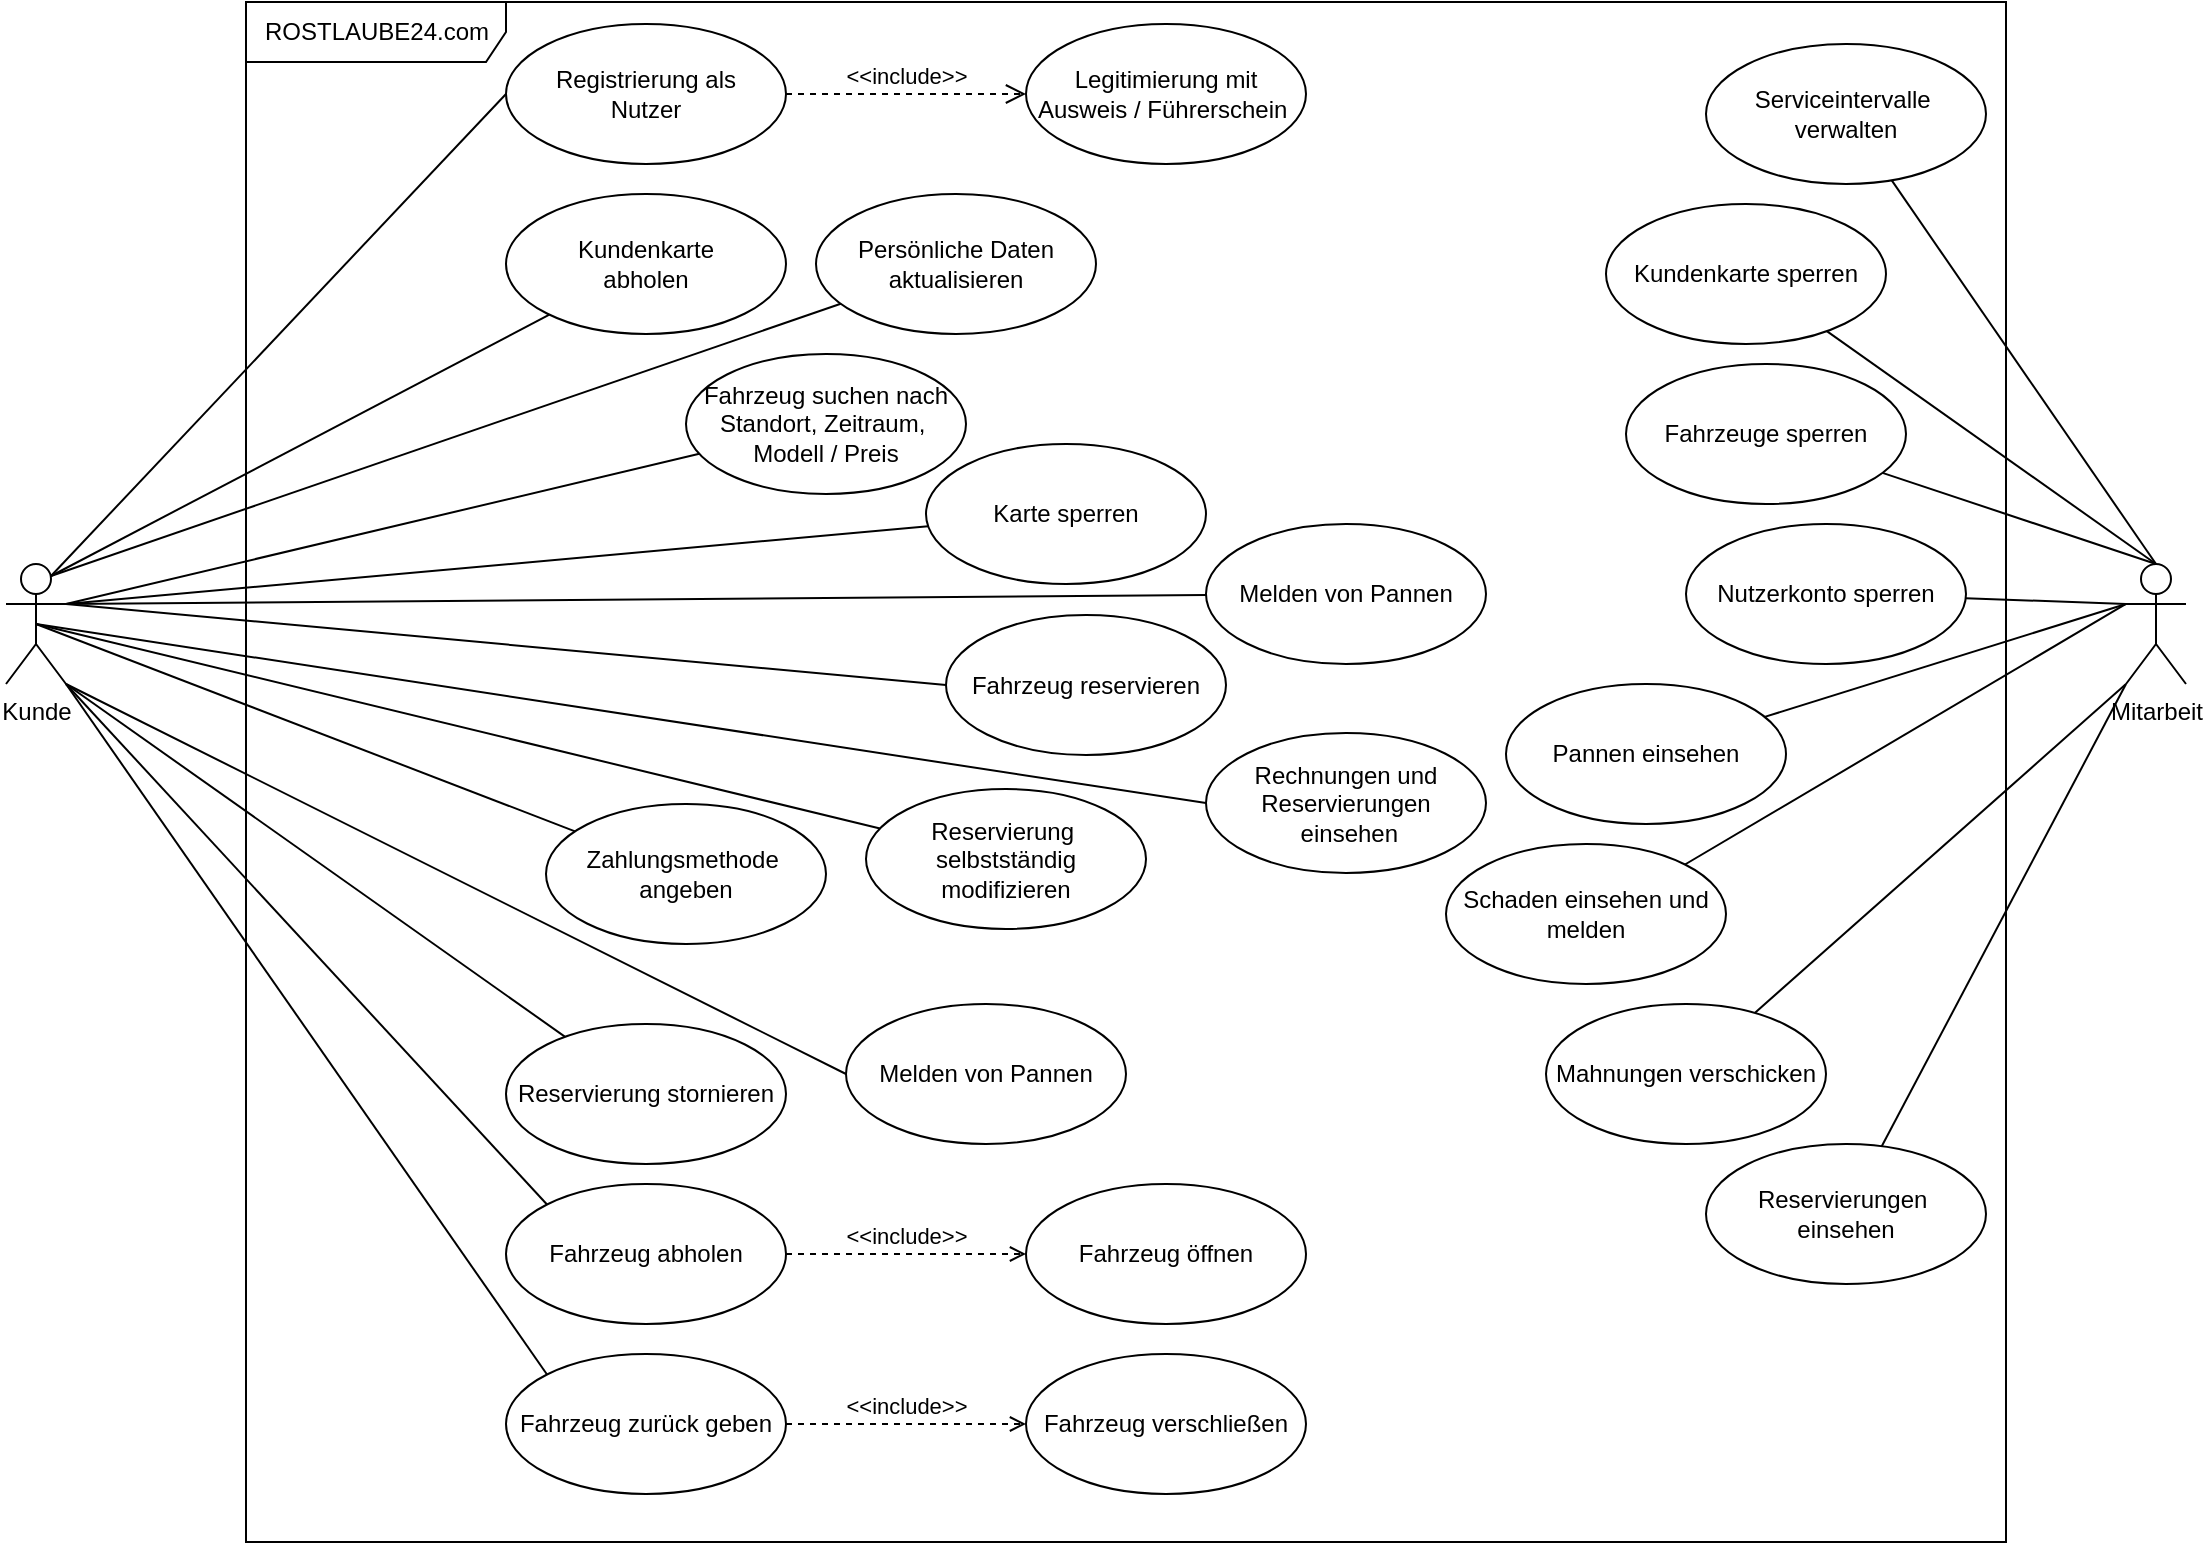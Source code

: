 <mxfile>
    <diagram id="MoxgE1Hd8c-6P9EhcTV4" name="Anwendungsfalldiagramm">
        <mxGraphModel dx="1197" dy="560" grid="1" gridSize="10" guides="1" tooltips="1" connect="1" arrows="1" fold="1" page="1" pageScale="1" pageWidth="1169" pageHeight="827" math="0" shadow="0">
            <root>
                <mxCell id="0"/>
                <mxCell id="1" parent="0"/>
                <mxCell id="2" value="ROSTLAUBE24.com" style="shape=umlFrame;tabPosition=left;html=1;boundedLbl=1;labelInHeader=1;width=130;height=30;" vertex="1" parent="1">
                    <mxGeometry x="160" y="29" width="880" height="770" as="geometry"/>
                </mxCell>
                <mxCell id="17" style="edgeStyle=none;html=1;exitX=0.75;exitY=0.1;exitDx=0;exitDy=0;exitPerimeter=0;entryX=0;entryY=0.5;entryDx=0;entryDy=0;endArrow=none;endFill=0;" edge="1" parent="1" source="6" target="10">
                    <mxGeometry relative="1" as="geometry"/>
                </mxCell>
                <mxCell id="18" style="edgeStyle=none;html=1;exitX=1;exitY=0.333;exitDx=0;exitDy=0;exitPerimeter=0;entryX=0;entryY=0.5;entryDx=0;entryDy=0;endArrow=none;endFill=0;" edge="1" parent="1" source="6" target="15">
                    <mxGeometry relative="1" as="geometry"/>
                </mxCell>
                <mxCell id="38" style="edgeStyle=none;html=1;exitX=0.75;exitY=0.1;exitDx=0;exitDy=0;exitPerimeter=0;endArrow=none;endFill=0;" edge="1" parent="1" source="6" target="35">
                    <mxGeometry relative="1" as="geometry"/>
                </mxCell>
                <mxCell id="42" style="edgeStyle=none;html=1;exitX=1;exitY=0.333;exitDx=0;exitDy=0;exitPerimeter=0;endArrow=none;endFill=0;" edge="1" parent="1" source="6" target="39">
                    <mxGeometry relative="1" as="geometry"/>
                </mxCell>
                <mxCell id="45" style="edgeStyle=none;html=1;exitX=0.5;exitY=0.5;exitDx=0;exitDy=0;exitPerimeter=0;endArrow=none;endFill=0;" edge="1" parent="1" source="6" target="44">
                    <mxGeometry relative="1" as="geometry"/>
                </mxCell>
                <mxCell id="46" style="edgeStyle=none;html=1;endArrow=none;endFill=0;exitX=1;exitY=1;exitDx=0;exitDy=0;exitPerimeter=0;" edge="1" parent="1" source="6" target="43">
                    <mxGeometry relative="1" as="geometry">
                        <mxPoint x="70" y="370" as="sourcePoint"/>
                    </mxGeometry>
                </mxCell>
                <mxCell id="48" style="edgeStyle=none;html=1;exitX=1;exitY=0.333;exitDx=0;exitDy=0;exitPerimeter=0;endArrow=none;endFill=0;" edge="1" parent="1" source="6" target="47">
                    <mxGeometry relative="1" as="geometry"/>
                </mxCell>
                <mxCell id="50" style="edgeStyle=none;html=1;exitX=0.75;exitY=0.1;exitDx=0;exitDy=0;exitPerimeter=0;endArrow=none;endFill=0;" edge="1" parent="1" source="6" target="49">
                    <mxGeometry relative="1" as="geometry"/>
                </mxCell>
                <mxCell id="55" style="edgeStyle=none;html=1;exitX=1;exitY=1;exitDx=0;exitDy=0;exitPerimeter=0;endArrow=none;endFill=0;entryX=0;entryY=0;entryDx=0;entryDy=0;" edge="1" parent="1" source="6" target="52">
                    <mxGeometry relative="1" as="geometry"/>
                </mxCell>
                <mxCell id="65" style="edgeStyle=none;html=1;exitX=1;exitY=1;exitDx=0;exitDy=0;exitPerimeter=0;entryX=0;entryY=0;entryDx=0;entryDy=0;endArrow=none;endFill=0;" edge="1" parent="1" source="6" target="64">
                    <mxGeometry relative="1" as="geometry"/>
                </mxCell>
                <mxCell id="75" style="edgeStyle=none;html=1;exitX=0.5;exitY=0.5;exitDx=0;exitDy=0;exitPerimeter=0;endArrow=none;endFill=0;entryX=0;entryY=0.5;entryDx=0;entryDy=0;" edge="1" parent="1" source="6" target="69">
                    <mxGeometry relative="1" as="geometry"/>
                </mxCell>
                <mxCell id="76" style="edgeStyle=none;html=1;exitX=1;exitY=1;exitDx=0;exitDy=0;exitPerimeter=0;entryX=0;entryY=0.5;entryDx=0;entryDy=0;endArrow=none;endFill=0;" edge="1" parent="1" source="6" target="70">
                    <mxGeometry relative="1" as="geometry"/>
                </mxCell>
                <mxCell id="79" style="edgeStyle=none;html=1;exitX=1;exitY=0.333;exitDx=0;exitDy=0;exitPerimeter=0;endArrow=none;endFill=0;" edge="1" parent="1" source="6" target="71">
                    <mxGeometry relative="1" as="geometry"/>
                </mxCell>
                <mxCell id="80" style="edgeStyle=none;html=1;exitX=0.5;exitY=0.5;exitDx=0;exitDy=0;exitPerimeter=0;endArrow=none;endFill=0;" edge="1" parent="1" source="6" target="74">
                    <mxGeometry relative="1" as="geometry"/>
                </mxCell>
                <mxCell id="6" value="Kunde" style="shape=umlActor;verticalLabelPosition=bottom;verticalAlign=top;html=1;" vertex="1" parent="1">
                    <mxGeometry x="40" y="310" width="30" height="60" as="geometry"/>
                </mxCell>
                <mxCell id="73" style="edgeStyle=none;html=1;exitX=0.5;exitY=0;exitDx=0;exitDy=0;exitPerimeter=0;endArrow=none;endFill=0;" edge="1" parent="1" source="7" target="72">
                    <mxGeometry relative="1" as="geometry"/>
                </mxCell>
                <mxCell id="82" style="edgeStyle=none;html=1;exitX=0.5;exitY=0;exitDx=0;exitDy=0;exitPerimeter=0;endArrow=none;endFill=0;" edge="1" parent="1" source="7" target="81">
                    <mxGeometry relative="1" as="geometry"/>
                </mxCell>
                <mxCell id="84" style="edgeStyle=none;html=1;exitX=0.5;exitY=0;exitDx=0;exitDy=0;exitPerimeter=0;endArrow=none;endFill=0;" edge="1" parent="1" source="7" target="83">
                    <mxGeometry relative="1" as="geometry"/>
                </mxCell>
                <mxCell id="86" style="edgeStyle=none;html=1;exitX=0;exitY=0.333;exitDx=0;exitDy=0;exitPerimeter=0;endArrow=none;endFill=0;" edge="1" parent="1" source="7" target="85">
                    <mxGeometry relative="1" as="geometry"/>
                </mxCell>
                <mxCell id="90" style="edgeStyle=none;html=1;exitX=0;exitY=0.333;exitDx=0;exitDy=0;exitPerimeter=0;endArrow=none;endFill=0;" edge="1" parent="1" source="7" target="88">
                    <mxGeometry relative="1" as="geometry"/>
                </mxCell>
                <mxCell id="91" style="edgeStyle=none;html=1;exitX=0;exitY=0.333;exitDx=0;exitDy=0;exitPerimeter=0;entryX=1;entryY=0;entryDx=0;entryDy=0;endArrow=none;endFill=0;" edge="1" parent="1" source="7" target="87">
                    <mxGeometry relative="1" as="geometry"/>
                </mxCell>
                <mxCell id="92" style="edgeStyle=none;html=1;exitX=0;exitY=1;exitDx=0;exitDy=0;exitPerimeter=0;endArrow=none;endFill=0;" edge="1" parent="1" source="7" target="89">
                    <mxGeometry relative="1" as="geometry"/>
                </mxCell>
                <mxCell id="94" style="edgeStyle=none;html=1;exitX=0;exitY=1;exitDx=0;exitDy=0;exitPerimeter=0;endArrow=none;endFill=0;" edge="1" parent="1" source="7" target="93">
                    <mxGeometry relative="1" as="geometry"/>
                </mxCell>
                <mxCell id="7" value="Mitarbeit" style="shape=umlActor;verticalLabelPosition=bottom;verticalAlign=top;html=1;" vertex="1" parent="1">
                    <mxGeometry x="1100" y="310" width="30" height="60" as="geometry"/>
                </mxCell>
                <mxCell id="10" value="Registrierung als&lt;br&gt;Nutzer" style="ellipse;whiteSpace=wrap;html=1;" vertex="1" parent="1">
                    <mxGeometry x="290" y="40" width="140" height="70" as="geometry"/>
                </mxCell>
                <mxCell id="13" value="Legitimierung mit Ausweis / Führerschein&amp;nbsp;" style="ellipse;whiteSpace=wrap;html=1;" vertex="1" parent="1">
                    <mxGeometry x="550" y="40" width="140" height="70" as="geometry"/>
                </mxCell>
                <mxCell id="14" value="&amp;lt;&amp;lt;include&amp;gt;&amp;gt;" style="html=1;verticalAlign=bottom;endArrow=open;dashed=1;endSize=8;entryX=0;entryY=0.5;entryDx=0;entryDy=0;exitX=1;exitY=0.5;exitDx=0;exitDy=0;" edge="1" parent="1" source="10" target="13">
                    <mxGeometry relative="1" as="geometry">
                        <mxPoint x="550" y="170" as="sourcePoint"/>
                        <mxPoint x="470" y="170" as="targetPoint"/>
                    </mxGeometry>
                </mxCell>
                <mxCell id="15" value="Fahrzeug reservieren" style="ellipse;whiteSpace=wrap;html=1;" vertex="1" parent="1">
                    <mxGeometry x="510" y="335.5" width="140" height="70" as="geometry"/>
                </mxCell>
                <mxCell id="35" value="Kundenkarte&lt;br&gt;abholen" style="ellipse;whiteSpace=wrap;html=1;" vertex="1" parent="1">
                    <mxGeometry x="290" y="125" width="140" height="70" as="geometry"/>
                </mxCell>
                <mxCell id="39" value="Fahrzeug suchen nach&lt;br&gt;Standort, Zeitraum,&amp;nbsp;&lt;br&gt;Modell / Preis" style="ellipse;whiteSpace=wrap;html=1;" vertex="1" parent="1">
                    <mxGeometry x="380" y="205" width="140" height="70" as="geometry"/>
                </mxCell>
                <mxCell id="43" value="Reservierung stornieren" style="ellipse;whiteSpace=wrap;html=1;" vertex="1" parent="1">
                    <mxGeometry x="290" y="540" width="140" height="70" as="geometry"/>
                </mxCell>
                <mxCell id="44" value="Reservierung&amp;nbsp;&lt;br&gt;selbstständig modifizieren" style="ellipse;whiteSpace=wrap;html=1;" vertex="1" parent="1">
                    <mxGeometry x="470" y="422.5" width="140" height="70" as="geometry"/>
                </mxCell>
                <mxCell id="47" value="Karte sperren" style="ellipse;whiteSpace=wrap;html=1;" vertex="1" parent="1">
                    <mxGeometry x="500" y="250" width="140" height="70" as="geometry"/>
                </mxCell>
                <mxCell id="49" value="Persönliche Daten&lt;br&gt;aktualisieren" style="ellipse;whiteSpace=wrap;html=1;" vertex="1" parent="1">
                    <mxGeometry x="445" y="125" width="140" height="70" as="geometry"/>
                </mxCell>
                <mxCell id="51" value="Fahrzeug öffnen" style="ellipse;whiteSpace=wrap;html=1;" vertex="1" parent="1">
                    <mxGeometry x="550" y="620" width="140" height="70" as="geometry"/>
                </mxCell>
                <mxCell id="52" value="Fahrzeug zurück geben" style="ellipse;whiteSpace=wrap;html=1;" vertex="1" parent="1">
                    <mxGeometry x="290" y="705" width="140" height="70" as="geometry"/>
                </mxCell>
                <mxCell id="64" value="Fahrzeug abholen" style="ellipse;whiteSpace=wrap;html=1;" vertex="1" parent="1">
                    <mxGeometry x="290" y="620" width="140" height="70" as="geometry"/>
                </mxCell>
                <mxCell id="66" value="&amp;lt;&amp;lt;include&amp;gt;&amp;gt;" style="html=1;verticalAlign=bottom;labelBackgroundColor=none;endArrow=open;endFill=0;dashed=1;exitX=1;exitY=0.5;exitDx=0;exitDy=0;" edge="1" parent="1" source="64" target="51">
                    <mxGeometry width="160" relative="1" as="geometry">
                        <mxPoint x="465" y="595" as="sourcePoint"/>
                        <mxPoint x="585.0" y="595" as="targetPoint"/>
                    </mxGeometry>
                </mxCell>
                <mxCell id="67" value="Fahrzeug verschließen" style="ellipse;whiteSpace=wrap;html=1;" vertex="1" parent="1">
                    <mxGeometry x="550" y="705" width="140" height="70" as="geometry"/>
                </mxCell>
                <mxCell id="68" value="&amp;lt;&amp;lt;include&amp;gt;&amp;gt;" style="html=1;verticalAlign=bottom;labelBackgroundColor=none;endArrow=open;endFill=0;dashed=1;exitX=1;exitY=0.5;exitDx=0;exitDy=0;" edge="1" parent="1" source="52" target="67">
                    <mxGeometry width="160" relative="1" as="geometry">
                        <mxPoint x="430.0" y="720" as="sourcePoint"/>
                        <mxPoint x="550" y="720" as="targetPoint"/>
                    </mxGeometry>
                </mxCell>
                <mxCell id="69" value="Rechnungen und&lt;br&gt;Reservierungen&lt;br&gt;&amp;nbsp;einsehen" style="ellipse;whiteSpace=wrap;html=1;" vertex="1" parent="1">
                    <mxGeometry x="640" y="394.5" width="140" height="70" as="geometry"/>
                </mxCell>
                <mxCell id="70" value="Melden von Pannen" style="ellipse;whiteSpace=wrap;html=1;" vertex="1" parent="1">
                    <mxGeometry x="460" y="530" width="140" height="70" as="geometry"/>
                </mxCell>
                <mxCell id="71" value="Melden von Pannen" style="ellipse;whiteSpace=wrap;html=1;" vertex="1" parent="1">
                    <mxGeometry x="640" y="290" width="140" height="70" as="geometry"/>
                </mxCell>
                <mxCell id="72" value="Serviceintervalle&amp;nbsp;&lt;br&gt;verwalten" style="ellipse;whiteSpace=wrap;html=1;" vertex="1" parent="1">
                    <mxGeometry x="890" y="50" width="140" height="70" as="geometry"/>
                </mxCell>
                <mxCell id="74" value="Zahlungsmethode&amp;nbsp;&lt;br&gt;angeben" style="ellipse;whiteSpace=wrap;html=1;" vertex="1" parent="1">
                    <mxGeometry x="310" y="430" width="140" height="70" as="geometry"/>
                </mxCell>
                <mxCell id="81" value="Kundenkarte sperren" style="ellipse;whiteSpace=wrap;html=1;" vertex="1" parent="1">
                    <mxGeometry x="840" y="130" width="140" height="70" as="geometry"/>
                </mxCell>
                <mxCell id="83" value="Fahrzeuge sperren" style="ellipse;whiteSpace=wrap;html=1;" vertex="1" parent="1">
                    <mxGeometry x="850" y="210" width="140" height="70" as="geometry"/>
                </mxCell>
                <mxCell id="85" value="Pannen einsehen" style="ellipse;whiteSpace=wrap;html=1;" vertex="1" parent="1">
                    <mxGeometry x="790" y="370" width="140" height="70" as="geometry"/>
                </mxCell>
                <mxCell id="87" value="Schaden einsehen und melden" style="ellipse;whiteSpace=wrap;html=1;" vertex="1" parent="1">
                    <mxGeometry x="760" y="450" width="140" height="70" as="geometry"/>
                </mxCell>
                <mxCell id="88" value="Nutzerkonto sperren" style="ellipse;whiteSpace=wrap;html=1;" vertex="1" parent="1">
                    <mxGeometry x="880" y="290" width="140" height="70" as="geometry"/>
                </mxCell>
                <mxCell id="89" value="Mahnungen verschicken" style="ellipse;whiteSpace=wrap;html=1;" vertex="1" parent="1">
                    <mxGeometry x="810" y="530" width="140" height="70" as="geometry"/>
                </mxCell>
                <mxCell id="93" value="Reservierungen&amp;nbsp;&lt;br&gt;einsehen" style="ellipse;whiteSpace=wrap;html=1;" vertex="1" parent="1">
                    <mxGeometry x="890" y="600" width="140" height="70" as="geometry"/>
                </mxCell>
            </root>
        </mxGraphModel>
    </diagram>
</mxfile>